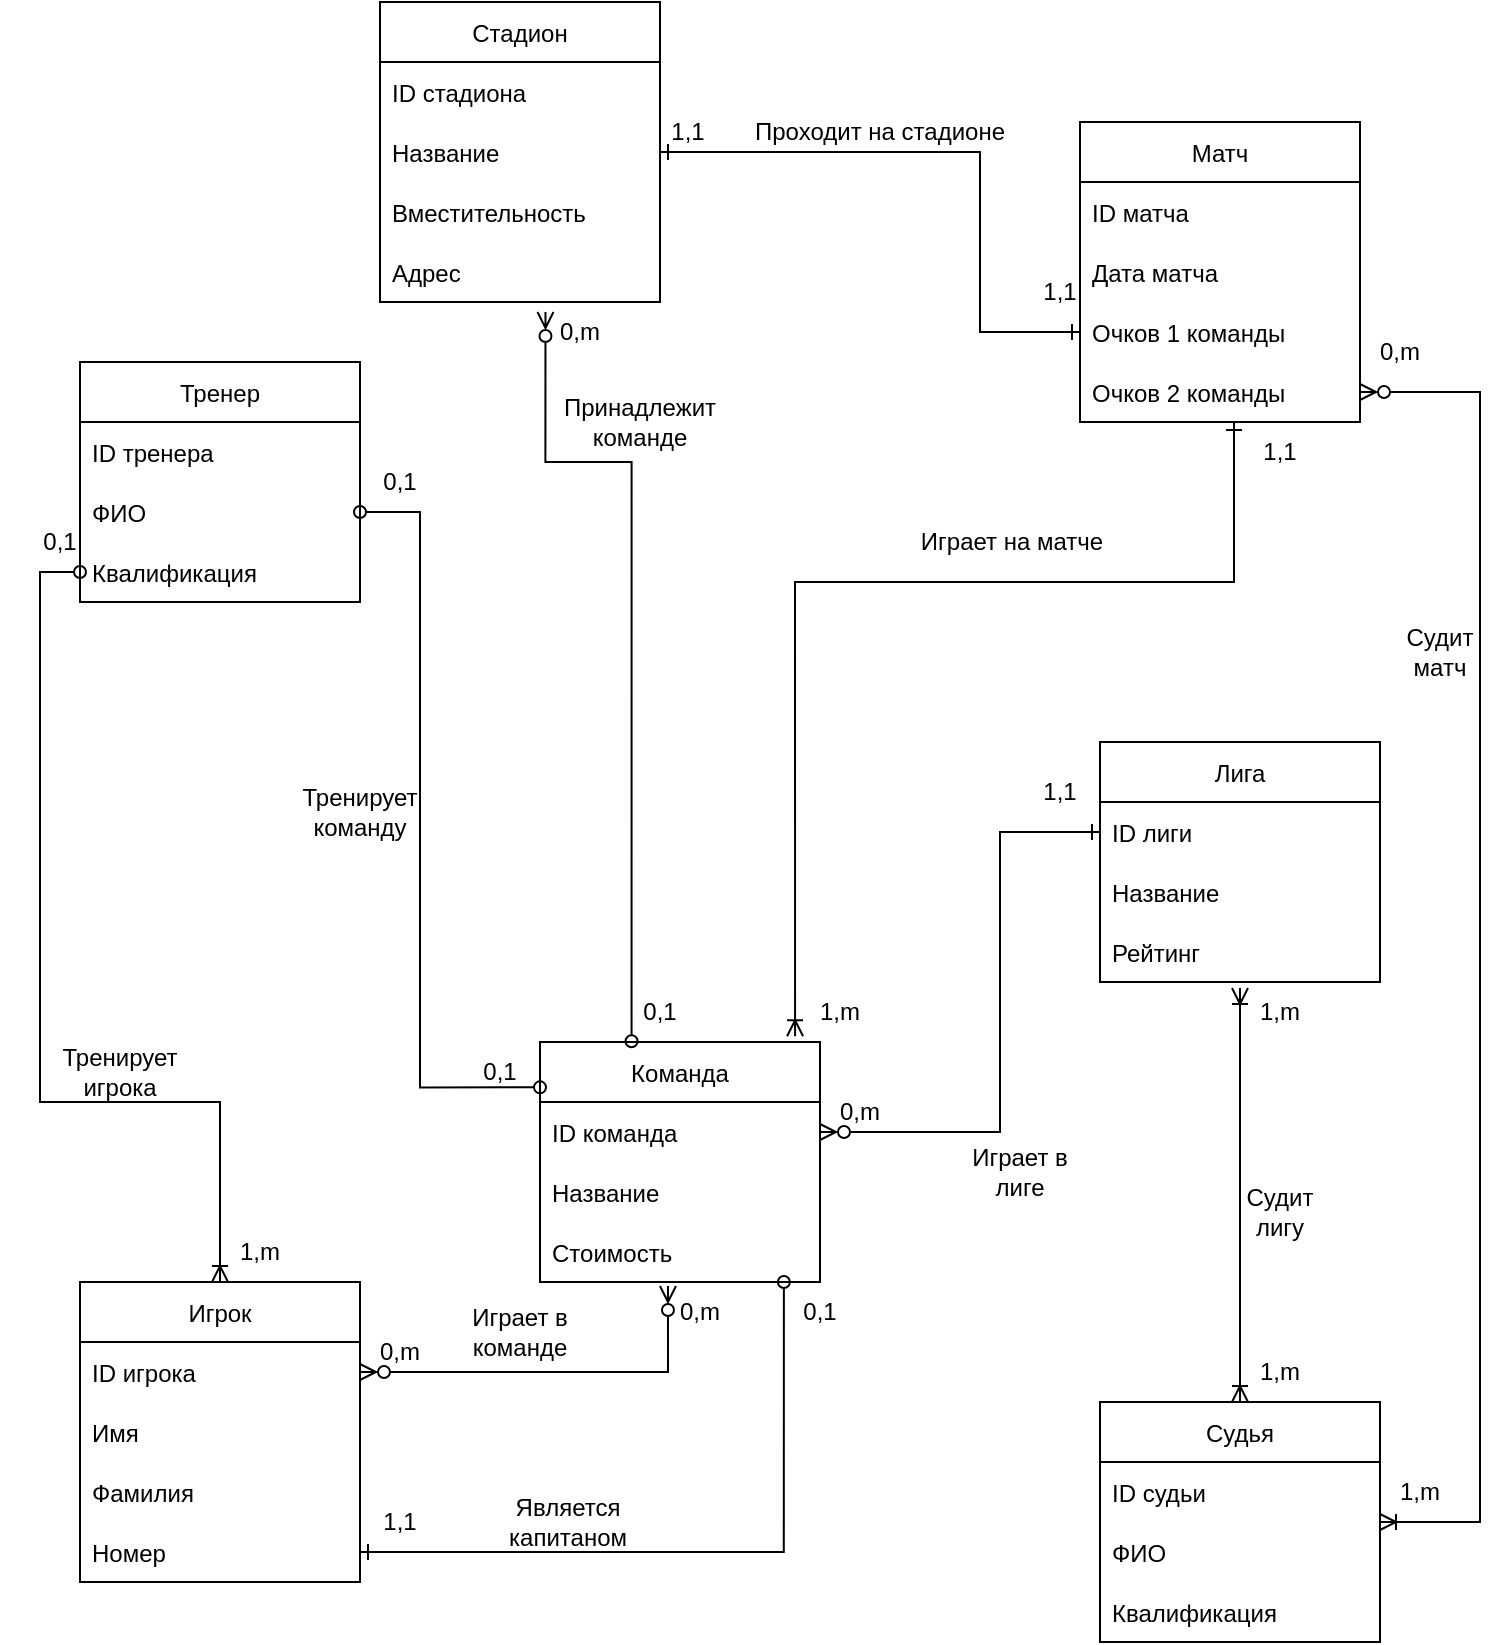 <mxfile version="15.9.1" type="github">
  <diagram id="3_YQKOACxYvt7XOfBBc9" name="Page-1">
    <mxGraphModel dx="1261" dy="819" grid="0" gridSize="10" guides="1" tooltips="1" connect="1" arrows="1" fold="1" page="1" pageScale="1" pageWidth="827" pageHeight="1169" math="0" shadow="0">
      <root>
        <mxCell id="0" />
        <mxCell id="1" parent="0" />
        <mxCell id="Mxb0vJzZVwyU6tV7pDCC-2" style="edgeStyle=orthogonalEdgeStyle;rounded=0;orthogonalLoop=1;jettySize=auto;html=1;startArrow=ERzeroToMany;startFill=0;endArrow=ERzeroToMany;endFill=0;exitX=1;exitY=0.5;exitDx=0;exitDy=0;entryX=0.457;entryY=1.067;entryDx=0;entryDy=0;entryPerimeter=0;" parent="1" source="ZcexI3kBWG93A0h3Vna6-2" edge="1" target="JJl4Hp-SLf-2lZsOKgYw-11">
          <mxGeometry relative="1" as="geometry">
            <mxPoint x="380" y="715" as="targetPoint" />
            <Array as="points">
              <mxPoint x="374" y="725" />
            </Array>
          </mxGeometry>
        </mxCell>
        <mxCell id="ZcexI3kBWG93A0h3Vna6-1" value="Игрок" style="swimlane;fontStyle=0;childLayout=stackLayout;horizontal=1;startSize=30;horizontalStack=0;resizeParent=1;resizeParentMax=0;resizeLast=0;collapsible=1;marginBottom=0;" parent="1" vertex="1">
          <mxGeometry x="80" y="680" width="140" height="150" as="geometry">
            <mxRectangle x="80" y="680" width="60" height="30" as="alternateBounds" />
          </mxGeometry>
        </mxCell>
        <mxCell id="ZcexI3kBWG93A0h3Vna6-2" value="ID игрока" style="text;strokeColor=none;fillColor=none;align=left;verticalAlign=middle;spacingLeft=4;spacingRight=4;overflow=hidden;points=[[0,0.5],[1,0.5]];portConstraint=eastwest;rotatable=0;" parent="ZcexI3kBWG93A0h3Vna6-1" vertex="1">
          <mxGeometry y="30" width="140" height="30" as="geometry" />
        </mxCell>
        <mxCell id="ZcexI3kBWG93A0h3Vna6-3" value="Имя" style="text;strokeColor=none;fillColor=none;align=left;verticalAlign=middle;spacingLeft=4;spacingRight=4;overflow=hidden;points=[[0,0.5],[1,0.5]];portConstraint=eastwest;rotatable=0;" parent="ZcexI3kBWG93A0h3Vna6-1" vertex="1">
          <mxGeometry y="60" width="140" height="30" as="geometry" />
        </mxCell>
        <mxCell id="ZcexI3kBWG93A0h3Vna6-4" value="Фамилия" style="text;strokeColor=none;fillColor=none;align=left;verticalAlign=middle;spacingLeft=4;spacingRight=4;overflow=hidden;points=[[0,0.5],[1,0.5]];portConstraint=eastwest;rotatable=0;" parent="ZcexI3kBWG93A0h3Vna6-1" vertex="1">
          <mxGeometry y="90" width="140" height="30" as="geometry" />
        </mxCell>
        <mxCell id="ZcexI3kBWG93A0h3Vna6-5" value="Номер" style="text;strokeColor=none;fillColor=none;align=left;verticalAlign=middle;spacingLeft=4;spacingRight=4;overflow=hidden;points=[[0,0.5],[1,0.5]];portConstraint=eastwest;rotatable=0;" parent="ZcexI3kBWG93A0h3Vna6-1" vertex="1">
          <mxGeometry y="120" width="140" height="30" as="geometry" />
        </mxCell>
        <mxCell id="ZcexI3kBWG93A0h3Vna6-7" value="Команда" style="swimlane;fontStyle=0;childLayout=stackLayout;horizontal=1;startSize=30;horizontalStack=0;resizeParent=1;resizeParentMax=0;resizeLast=0;collapsible=1;marginBottom=0;" parent="1" vertex="1">
          <mxGeometry x="310" y="560" width="140" height="120" as="geometry" />
        </mxCell>
        <mxCell id="ZcexI3kBWG93A0h3Vna6-8" value="ID команда" style="text;strokeColor=none;fillColor=none;align=left;verticalAlign=middle;spacingLeft=4;spacingRight=4;overflow=hidden;points=[[0,0.5],[1,0.5]];portConstraint=eastwest;rotatable=0;" parent="ZcexI3kBWG93A0h3Vna6-7" vertex="1">
          <mxGeometry y="30" width="140" height="30" as="geometry" />
        </mxCell>
        <mxCell id="ZcexI3kBWG93A0h3Vna6-9" value="Название" style="text;strokeColor=none;fillColor=none;align=left;verticalAlign=middle;spacingLeft=4;spacingRight=4;overflow=hidden;points=[[0,0.5],[1,0.5]];portConstraint=eastwest;rotatable=0;" parent="ZcexI3kBWG93A0h3Vna6-7" vertex="1">
          <mxGeometry y="60" width="140" height="30" as="geometry" />
        </mxCell>
        <mxCell id="JJl4Hp-SLf-2lZsOKgYw-11" value="Стоимость" style="text;strokeColor=none;fillColor=none;align=left;verticalAlign=middle;spacingLeft=4;spacingRight=4;overflow=hidden;points=[[0,0.5],[1,0.5]];portConstraint=eastwest;rotatable=0;" vertex="1" parent="ZcexI3kBWG93A0h3Vna6-7">
          <mxGeometry y="90" width="140" height="30" as="geometry" />
        </mxCell>
        <mxCell id="ZcexI3kBWG93A0h3Vna6-11" value="Лига" style="swimlane;fontStyle=0;childLayout=stackLayout;horizontal=1;startSize=30;horizontalStack=0;resizeParent=1;resizeParentMax=0;resizeLast=0;collapsible=1;marginBottom=0;" parent="1" vertex="1">
          <mxGeometry x="590" y="410" width="140" height="120" as="geometry" />
        </mxCell>
        <mxCell id="ZcexI3kBWG93A0h3Vna6-12" value="ID лиги" style="text;strokeColor=none;fillColor=none;align=left;verticalAlign=middle;spacingLeft=4;spacingRight=4;overflow=hidden;points=[[0,0.5],[1,0.5]];portConstraint=eastwest;rotatable=0;" parent="ZcexI3kBWG93A0h3Vna6-11" vertex="1">
          <mxGeometry y="30" width="140" height="30" as="geometry" />
        </mxCell>
        <mxCell id="ZcexI3kBWG93A0h3Vna6-13" value="Название" style="text;strokeColor=none;fillColor=none;align=left;verticalAlign=middle;spacingLeft=4;spacingRight=4;overflow=hidden;points=[[0,0.5],[1,0.5]];portConstraint=eastwest;rotatable=0;" parent="ZcexI3kBWG93A0h3Vna6-11" vertex="1">
          <mxGeometry y="60" width="140" height="30" as="geometry" />
        </mxCell>
        <mxCell id="ZcexI3kBWG93A0h3Vna6-14" value="Рейтинг" style="text;strokeColor=none;fillColor=none;align=left;verticalAlign=middle;spacingLeft=4;spacingRight=4;overflow=hidden;points=[[0,0.5],[1,0.5]];portConstraint=eastwest;rotatable=0;" parent="ZcexI3kBWG93A0h3Vna6-11" vertex="1">
          <mxGeometry y="90" width="140" height="30" as="geometry" />
        </mxCell>
        <mxCell id="ZcexI3kBWG93A0h3Vna6-15" value="Матч" style="swimlane;fontStyle=0;childLayout=stackLayout;horizontal=1;startSize=30;horizontalStack=0;resizeParent=1;resizeParentMax=0;resizeLast=0;collapsible=1;marginBottom=0;" parent="1" vertex="1">
          <mxGeometry x="580" y="100" width="140" height="150" as="geometry" />
        </mxCell>
        <mxCell id="ZcexI3kBWG93A0h3Vna6-19" value="ID матча" style="text;strokeColor=none;fillColor=none;align=left;verticalAlign=middle;spacingLeft=4;spacingRight=4;overflow=hidden;points=[[0,0.5],[1,0.5]];portConstraint=eastwest;rotatable=0;" parent="ZcexI3kBWG93A0h3Vna6-15" vertex="1">
          <mxGeometry y="30" width="140" height="30" as="geometry" />
        </mxCell>
        <mxCell id="JJl4Hp-SLf-2lZsOKgYw-31" value="Дата матча" style="text;strokeColor=none;fillColor=none;align=left;verticalAlign=middle;spacingLeft=4;spacingRight=4;overflow=hidden;points=[[0,0.5],[1,0.5]];portConstraint=eastwest;rotatable=0;" vertex="1" parent="ZcexI3kBWG93A0h3Vna6-15">
          <mxGeometry y="60" width="140" height="30" as="geometry" />
        </mxCell>
        <mxCell id="Mxb0vJzZVwyU6tV7pDCC-3" value="Очков 1 команды" style="text;strokeColor=none;fillColor=none;align=left;verticalAlign=middle;spacingLeft=4;spacingRight=4;overflow=hidden;points=[[0,0.5],[1,0.5]];portConstraint=eastwest;rotatable=0;" parent="ZcexI3kBWG93A0h3Vna6-15" vertex="1">
          <mxGeometry y="90" width="140" height="30" as="geometry" />
        </mxCell>
        <mxCell id="Mxb0vJzZVwyU6tV7pDCC-4" value="Очков 2 команды" style="text;strokeColor=none;fillColor=none;align=left;verticalAlign=middle;spacingLeft=4;spacingRight=4;overflow=hidden;points=[[0,0.5],[1,0.5]];portConstraint=eastwest;rotatable=0;" parent="ZcexI3kBWG93A0h3Vna6-15" vertex="1">
          <mxGeometry y="120" width="140" height="30" as="geometry" />
        </mxCell>
        <mxCell id="ZcexI3kBWG93A0h3Vna6-20" value="Стадион" style="swimlane;fontStyle=0;childLayout=stackLayout;horizontal=1;startSize=30;horizontalStack=0;resizeParent=1;resizeParentMax=0;resizeLast=0;collapsible=1;marginBottom=0;" parent="1" vertex="1">
          <mxGeometry x="230" y="40" width="140" height="150" as="geometry" />
        </mxCell>
        <mxCell id="ZcexI3kBWG93A0h3Vna6-21" value="ID стадиона" style="text;strokeColor=none;fillColor=none;align=left;verticalAlign=middle;spacingLeft=4;spacingRight=4;overflow=hidden;points=[[0,0.5],[1,0.5]];portConstraint=eastwest;rotatable=0;" parent="ZcexI3kBWG93A0h3Vna6-20" vertex="1">
          <mxGeometry y="30" width="140" height="30" as="geometry" />
        </mxCell>
        <mxCell id="ZcexI3kBWG93A0h3Vna6-22" value="Название" style="text;strokeColor=none;fillColor=none;align=left;verticalAlign=middle;spacingLeft=4;spacingRight=4;overflow=hidden;points=[[0,0.5],[1,0.5]];portConstraint=eastwest;rotatable=0;" parent="ZcexI3kBWG93A0h3Vna6-20" vertex="1">
          <mxGeometry y="60" width="140" height="30" as="geometry" />
        </mxCell>
        <mxCell id="ZcexI3kBWG93A0h3Vna6-23" value="Вместительность" style="text;strokeColor=none;fillColor=none;align=left;verticalAlign=middle;spacingLeft=4;spacingRight=4;overflow=hidden;points=[[0,0.5],[1,0.5]];portConstraint=eastwest;rotatable=0;" parent="ZcexI3kBWG93A0h3Vna6-20" vertex="1">
          <mxGeometry y="90" width="140" height="30" as="geometry" />
        </mxCell>
        <mxCell id="Mxb0vJzZVwyU6tV7pDCC-6" value="Адрес" style="text;strokeColor=none;fillColor=none;align=left;verticalAlign=middle;spacingLeft=4;spacingRight=4;overflow=hidden;points=[[0,0.5],[1,0.5]];portConstraint=eastwest;rotatable=0;" parent="ZcexI3kBWG93A0h3Vna6-20" vertex="1">
          <mxGeometry y="120" width="140" height="30" as="geometry" />
        </mxCell>
        <mxCell id="Mxb0vJzZVwyU6tV7pDCC-1" style="edgeStyle=orthogonalEdgeStyle;rounded=0;orthogonalLoop=1;jettySize=auto;html=1;entryX=0;entryY=0.5;entryDx=0;entryDy=0;startArrow=ERzeroToMany;startFill=0;endArrow=ERone;endFill=0;" parent="1" source="ZcexI3kBWG93A0h3Vna6-8" target="ZcexI3kBWG93A0h3Vna6-12" edge="1">
          <mxGeometry relative="1" as="geometry">
            <Array as="points">
              <mxPoint x="540" y="605" />
              <mxPoint x="540" y="455" />
            </Array>
          </mxGeometry>
        </mxCell>
        <mxCell id="Mxb0vJzZVwyU6tV7pDCC-5" style="edgeStyle=orthogonalEdgeStyle;rounded=0;orthogonalLoop=1;jettySize=auto;html=1;startArrow=ERoneToMany;startFill=0;endArrow=ERone;endFill=0;exitX=0.911;exitY=-0.024;exitDx=0;exitDy=0;exitPerimeter=0;entryX=0.55;entryY=1;entryDx=0;entryDy=0;entryPerimeter=0;" parent="1" source="ZcexI3kBWG93A0h3Vna6-7" target="Mxb0vJzZVwyU6tV7pDCC-4" edge="1">
          <mxGeometry relative="1" as="geometry">
            <mxPoint x="460" y="290" as="sourcePoint" />
            <mxPoint x="686" y="160" as="targetPoint" />
            <Array as="points">
              <mxPoint x="438" y="330" />
              <mxPoint x="657" y="330" />
            </Array>
          </mxGeometry>
        </mxCell>
        <mxCell id="Mxb0vJzZVwyU6tV7pDCC-7" style="edgeStyle=orthogonalEdgeStyle;rounded=0;orthogonalLoop=1;jettySize=auto;html=1;startArrow=ERone;startFill=0;endArrow=ERone;endFill=0;" parent="1" source="ZcexI3kBWG93A0h3Vna6-22" target="Mxb0vJzZVwyU6tV7pDCC-3" edge="1">
          <mxGeometry relative="1" as="geometry">
            <Array as="points">
              <mxPoint x="530" y="115" />
              <mxPoint x="530" y="205" />
            </Array>
          </mxGeometry>
        </mxCell>
        <mxCell id="Mxb0vJzZVwyU6tV7pDCC-8" style="edgeStyle=orthogonalEdgeStyle;rounded=0;orthogonalLoop=1;jettySize=auto;html=1;startArrow=ERzeroToMany;startFill=0;endArrow=oval;endFill=0;entryX=0.327;entryY=-0.003;entryDx=0;entryDy=0;entryPerimeter=0;exitX=0.591;exitY=1.167;exitDx=0;exitDy=0;exitPerimeter=0;" parent="1" source="Mxb0vJzZVwyU6tV7pDCC-6" target="ZcexI3kBWG93A0h3Vna6-7" edge="1">
          <mxGeometry relative="1" as="geometry">
            <mxPoint x="433" y="290" as="targetPoint" />
            <Array as="points">
              <mxPoint x="313" y="270" />
              <mxPoint x="356" y="270" />
            </Array>
            <mxPoint x="330" y="220" as="sourcePoint" />
          </mxGeometry>
        </mxCell>
        <mxCell id="Mxb0vJzZVwyU6tV7pDCC-13" style="edgeStyle=orthogonalEdgeStyle;rounded=0;orthogonalLoop=1;jettySize=auto;html=1;startArrow=oval;startFill=0;endArrow=ERoneToMany;endFill=0;entryX=0.5;entryY=0;entryDx=0;entryDy=0;" parent="1" source="Mxb0vJzZVwyU6tV7pDCC-12" target="ZcexI3kBWG93A0h3Vna6-1" edge="1">
          <mxGeometry relative="1" as="geometry">
            <mxPoint x="130" y="670" as="targetPoint" />
            <mxPoint x="150" y="360" as="sourcePoint" />
            <Array as="points">
              <mxPoint x="60" y="325" />
              <mxPoint x="60" y="590" />
              <mxPoint x="150" y="590" />
            </Array>
          </mxGeometry>
        </mxCell>
        <mxCell id="Mxb0vJzZVwyU6tV7pDCC-9" value="Тренер" style="swimlane;fontStyle=0;childLayout=stackLayout;horizontal=1;startSize=30;horizontalStack=0;resizeParent=1;resizeParentMax=0;resizeLast=0;collapsible=1;marginBottom=0;" parent="1" vertex="1">
          <mxGeometry x="80" y="220" width="140" height="120" as="geometry" />
        </mxCell>
        <mxCell id="Mxb0vJzZVwyU6tV7pDCC-10" value="ID тренера" style="text;strokeColor=none;fillColor=none;align=left;verticalAlign=middle;spacingLeft=4;spacingRight=4;overflow=hidden;points=[[0,0.5],[1,0.5]];portConstraint=eastwest;rotatable=0;" parent="Mxb0vJzZVwyU6tV7pDCC-9" vertex="1">
          <mxGeometry y="30" width="140" height="30" as="geometry" />
        </mxCell>
        <mxCell id="Mxb0vJzZVwyU6tV7pDCC-11" value="ФИО" style="text;strokeColor=none;fillColor=none;align=left;verticalAlign=middle;spacingLeft=4;spacingRight=4;overflow=hidden;points=[[0,0.5],[1,0.5]];portConstraint=eastwest;rotatable=0;" parent="Mxb0vJzZVwyU6tV7pDCC-9" vertex="1">
          <mxGeometry y="60" width="140" height="30" as="geometry" />
        </mxCell>
        <mxCell id="Mxb0vJzZVwyU6tV7pDCC-12" value="Квалификация" style="text;strokeColor=none;fillColor=none;align=left;verticalAlign=middle;spacingLeft=4;spacingRight=4;overflow=hidden;points=[[0,0.5],[1,0.5]];portConstraint=eastwest;rotatable=0;" parent="Mxb0vJzZVwyU6tV7pDCC-9" vertex="1">
          <mxGeometry y="90" width="140" height="30" as="geometry" />
        </mxCell>
        <mxCell id="JJl4Hp-SLf-2lZsOKgYw-6" style="edgeStyle=orthogonalEdgeStyle;rounded=0;orthogonalLoop=1;jettySize=auto;html=1;startArrow=ERoneToMany;startFill=0;endArrow=ERoneToMany;endFill=0;" edge="1" parent="1">
          <mxGeometry relative="1" as="geometry">
            <mxPoint x="660" y="740" as="sourcePoint" />
            <mxPoint x="660" y="533" as="targetPoint" />
            <Array as="points">
              <mxPoint x="660" y="533" />
            </Array>
          </mxGeometry>
        </mxCell>
        <mxCell id="JJl4Hp-SLf-2lZsOKgYw-8" style="edgeStyle=orthogonalEdgeStyle;rounded=0;orthogonalLoop=1;jettySize=auto;html=1;entryX=1;entryY=0.5;entryDx=0;entryDy=0;startArrow=ERoneToMany;startFill=0;endArrow=ERzeroToMany;endFill=0;" edge="1" parent="1" source="JJl4Hp-SLf-2lZsOKgYw-1" target="Mxb0vJzZVwyU6tV7pDCC-4">
          <mxGeometry relative="1" as="geometry">
            <mxPoint x="750" y="150" as="targetPoint" />
            <Array as="points">
              <mxPoint x="780" y="800" />
              <mxPoint x="780" y="235" />
            </Array>
          </mxGeometry>
        </mxCell>
        <mxCell id="JJl4Hp-SLf-2lZsOKgYw-1" value="Судья" style="swimlane;fontStyle=0;childLayout=stackLayout;horizontal=1;startSize=30;horizontalStack=0;resizeParent=1;resizeParentMax=0;resizeLast=0;collapsible=1;marginBottom=0;" vertex="1" parent="1">
          <mxGeometry x="590" y="740" width="140" height="120" as="geometry" />
        </mxCell>
        <mxCell id="JJl4Hp-SLf-2lZsOKgYw-2" value="ID судьи" style="text;strokeColor=none;fillColor=none;align=left;verticalAlign=middle;spacingLeft=4;spacingRight=4;overflow=hidden;points=[[0,0.5],[1,0.5]];portConstraint=eastwest;rotatable=0;" vertex="1" parent="JJl4Hp-SLf-2lZsOKgYw-1">
          <mxGeometry y="30" width="140" height="30" as="geometry" />
        </mxCell>
        <mxCell id="JJl4Hp-SLf-2lZsOKgYw-3" value="ФИО" style="text;strokeColor=none;fillColor=none;align=left;verticalAlign=middle;spacingLeft=4;spacingRight=4;overflow=hidden;points=[[0,0.5],[1,0.5]];portConstraint=eastwest;rotatable=0;" vertex="1" parent="JJl4Hp-SLf-2lZsOKgYw-1">
          <mxGeometry y="60" width="140" height="30" as="geometry" />
        </mxCell>
        <mxCell id="JJl4Hp-SLf-2lZsOKgYw-4" value="Квалификация" style="text;strokeColor=none;fillColor=none;align=left;verticalAlign=middle;spacingLeft=4;spacingRight=4;overflow=hidden;points=[[0,0.5],[1,0.5]];portConstraint=eastwest;rotatable=0;" vertex="1" parent="JJl4Hp-SLf-2lZsOKgYw-1">
          <mxGeometry y="90" width="140" height="30" as="geometry" />
        </mxCell>
        <mxCell id="JJl4Hp-SLf-2lZsOKgYw-9" style="edgeStyle=orthogonalEdgeStyle;rounded=0;orthogonalLoop=1;jettySize=auto;html=1;entryX=0.871;entryY=1;entryDx=0;entryDy=0;startArrow=ERone;startFill=0;endArrow=oval;endFill=0;entryPerimeter=0;exitX=1;exitY=0.5;exitDx=0;exitDy=0;" edge="1" parent="1" source="ZcexI3kBWG93A0h3Vna6-5" target="JJl4Hp-SLf-2lZsOKgYw-11">
          <mxGeometry relative="1" as="geometry">
            <Array as="points">
              <mxPoint x="432" y="815" />
            </Array>
          </mxGeometry>
        </mxCell>
        <mxCell id="JJl4Hp-SLf-2lZsOKgYw-10" style="edgeStyle=orthogonalEdgeStyle;rounded=0;orthogonalLoop=1;jettySize=auto;html=1;entryX=0;entryY=0.189;entryDx=0;entryDy=0;entryPerimeter=0;startArrow=oval;startFill=0;endArrow=oval;endFill=0;" edge="1" parent="1" source="Mxb0vJzZVwyU6tV7pDCC-11" target="ZcexI3kBWG93A0h3Vna6-7">
          <mxGeometry relative="1" as="geometry">
            <Array as="points">
              <mxPoint x="250" y="295" />
              <mxPoint x="250" y="583" />
            </Array>
          </mxGeometry>
        </mxCell>
        <mxCell id="JJl4Hp-SLf-2lZsOKgYw-13" value="0,1" style="text;html=1;strokeColor=none;fillColor=none;align=center;verticalAlign=middle;whiteSpace=wrap;rounded=0;" vertex="1" parent="1">
          <mxGeometry x="210" y="265" width="60" height="30" as="geometry" />
        </mxCell>
        <mxCell id="JJl4Hp-SLf-2lZsOKgYw-14" value="0,1" style="text;html=1;strokeColor=none;fillColor=none;align=center;verticalAlign=middle;whiteSpace=wrap;rounded=0;" vertex="1" parent="1">
          <mxGeometry x="420" y="680" width="60" height="30" as="geometry" />
        </mxCell>
        <mxCell id="JJl4Hp-SLf-2lZsOKgYw-15" value="0,1" style="text;html=1;strokeColor=none;fillColor=none;align=center;verticalAlign=middle;whiteSpace=wrap;rounded=0;" vertex="1" parent="1">
          <mxGeometry x="260" y="560" width="60" height="30" as="geometry" />
        </mxCell>
        <mxCell id="JJl4Hp-SLf-2lZsOKgYw-17" value="0,1" style="text;html=1;strokeColor=none;fillColor=none;align=center;verticalAlign=middle;whiteSpace=wrap;rounded=0;" vertex="1" parent="1">
          <mxGeometry x="40" y="295" width="60" height="30" as="geometry" />
        </mxCell>
        <mxCell id="JJl4Hp-SLf-2lZsOKgYw-18" value="0,m" style="text;html=1;strokeColor=none;fillColor=none;align=center;verticalAlign=middle;whiteSpace=wrap;rounded=0;" vertex="1" parent="1">
          <mxGeometry x="440" y="580" width="60" height="30" as="geometry" />
        </mxCell>
        <mxCell id="JJl4Hp-SLf-2lZsOKgYw-19" value="0,m" style="text;html=1;strokeColor=none;fillColor=none;align=center;verticalAlign=middle;whiteSpace=wrap;rounded=0;" vertex="1" parent="1">
          <mxGeometry x="360" y="680" width="60" height="30" as="geometry" />
        </mxCell>
        <mxCell id="JJl4Hp-SLf-2lZsOKgYw-20" value="0,m" style="text;html=1;strokeColor=none;fillColor=none;align=center;verticalAlign=middle;whiteSpace=wrap;rounded=0;" vertex="1" parent="1">
          <mxGeometry x="210" y="700" width="60" height="30" as="geometry" />
        </mxCell>
        <mxCell id="JJl4Hp-SLf-2lZsOKgYw-21" value="0,m" style="text;html=1;strokeColor=none;fillColor=none;align=center;verticalAlign=middle;whiteSpace=wrap;rounded=0;" vertex="1" parent="1">
          <mxGeometry x="300" y="190" width="60" height="30" as="geometry" />
        </mxCell>
        <mxCell id="JJl4Hp-SLf-2lZsOKgYw-22" value="0,m" style="text;html=1;strokeColor=none;fillColor=none;align=center;verticalAlign=middle;whiteSpace=wrap;rounded=0;" vertex="1" parent="1">
          <mxGeometry x="710" y="200" width="60" height="30" as="geometry" />
        </mxCell>
        <mxCell id="JJl4Hp-SLf-2lZsOKgYw-23" value="0,1" style="text;html=1;strokeColor=none;fillColor=none;align=center;verticalAlign=middle;whiteSpace=wrap;rounded=0;" vertex="1" parent="1">
          <mxGeometry x="340" y="530" width="60" height="30" as="geometry" />
        </mxCell>
        <mxCell id="JJl4Hp-SLf-2lZsOKgYw-24" value="1,1" style="text;html=1;strokeColor=none;fillColor=none;align=center;verticalAlign=middle;whiteSpace=wrap;rounded=0;" vertex="1" parent="1">
          <mxGeometry x="354" y="90" width="60" height="30" as="geometry" />
        </mxCell>
        <mxCell id="JJl4Hp-SLf-2lZsOKgYw-26" value="1,1" style="text;html=1;strokeColor=none;fillColor=none;align=center;verticalAlign=middle;whiteSpace=wrap;rounded=0;" vertex="1" parent="1">
          <mxGeometry x="540" y="170" width="60" height="30" as="geometry" />
        </mxCell>
        <mxCell id="JJl4Hp-SLf-2lZsOKgYw-27" value="1,1" style="text;html=1;strokeColor=none;fillColor=none;align=center;verticalAlign=middle;whiteSpace=wrap;rounded=0;" vertex="1" parent="1">
          <mxGeometry x="210" y="785" width="60" height="30" as="geometry" />
        </mxCell>
        <mxCell id="JJl4Hp-SLf-2lZsOKgYw-28" value="1,1" style="text;html=1;strokeColor=none;fillColor=none;align=center;verticalAlign=middle;whiteSpace=wrap;rounded=0;" vertex="1" parent="1">
          <mxGeometry x="650" y="250" width="60" height="30" as="geometry" />
        </mxCell>
        <mxCell id="JJl4Hp-SLf-2lZsOKgYw-29" value="1,1" style="text;html=1;strokeColor=none;fillColor=none;align=center;verticalAlign=middle;whiteSpace=wrap;rounded=0;" vertex="1" parent="1">
          <mxGeometry x="540" y="420" width="60" height="30" as="geometry" />
        </mxCell>
        <mxCell id="JJl4Hp-SLf-2lZsOKgYw-32" value="1,m" style="text;html=1;strokeColor=none;fillColor=none;align=center;verticalAlign=middle;whiteSpace=wrap;rounded=0;" vertex="1" parent="1">
          <mxGeometry x="140" y="650" width="60" height="30" as="geometry" />
        </mxCell>
        <mxCell id="JJl4Hp-SLf-2lZsOKgYw-33" value="1,m" style="text;html=1;strokeColor=none;fillColor=none;align=center;verticalAlign=middle;whiteSpace=wrap;rounded=0;" vertex="1" parent="1">
          <mxGeometry x="430" y="530" width="60" height="30" as="geometry" />
        </mxCell>
        <mxCell id="JJl4Hp-SLf-2lZsOKgYw-34" value="1,m" style="text;html=1;strokeColor=none;fillColor=none;align=center;verticalAlign=middle;whiteSpace=wrap;rounded=0;" vertex="1" parent="1">
          <mxGeometry x="650" y="530" width="60" height="30" as="geometry" />
        </mxCell>
        <mxCell id="JJl4Hp-SLf-2lZsOKgYw-35" value="1,m" style="text;html=1;strokeColor=none;fillColor=none;align=center;verticalAlign=middle;whiteSpace=wrap;rounded=0;" vertex="1" parent="1">
          <mxGeometry x="650" y="710" width="60" height="30" as="geometry" />
        </mxCell>
        <mxCell id="JJl4Hp-SLf-2lZsOKgYw-36" value="1,m" style="text;html=1;strokeColor=none;fillColor=none;align=center;verticalAlign=middle;whiteSpace=wrap;rounded=0;" vertex="1" parent="1">
          <mxGeometry x="720" y="770" width="60" height="30" as="geometry" />
        </mxCell>
        <mxCell id="JJl4Hp-SLf-2lZsOKgYw-37" value="Тренирует игрока" style="text;html=1;strokeColor=none;fillColor=none;align=center;verticalAlign=middle;whiteSpace=wrap;rounded=0;" vertex="1" parent="1">
          <mxGeometry x="70" y="560" width="60" height="30" as="geometry" />
        </mxCell>
        <mxCell id="JJl4Hp-SLf-2lZsOKgYw-38" value="Тренирует команду" style="text;html=1;strokeColor=none;fillColor=none;align=center;verticalAlign=middle;whiteSpace=wrap;rounded=0;" vertex="1" parent="1">
          <mxGeometry x="190" y="430" width="60" height="30" as="geometry" />
        </mxCell>
        <mxCell id="JJl4Hp-SLf-2lZsOKgYw-39" value="Играет в команде" style="text;html=1;strokeColor=none;fillColor=none;align=center;verticalAlign=middle;whiteSpace=wrap;rounded=0;" vertex="1" parent="1">
          <mxGeometry x="270" y="690" width="60" height="30" as="geometry" />
        </mxCell>
        <mxCell id="JJl4Hp-SLf-2lZsOKgYw-40" value="Является капитаном" style="text;html=1;strokeColor=none;fillColor=none;align=center;verticalAlign=middle;whiteSpace=wrap;rounded=0;" vertex="1" parent="1">
          <mxGeometry x="294" y="785" width="60" height="30" as="geometry" />
        </mxCell>
        <mxCell id="JJl4Hp-SLf-2lZsOKgYw-41" value="Судит лигу" style="text;html=1;strokeColor=none;fillColor=none;align=center;verticalAlign=middle;whiteSpace=wrap;rounded=0;" vertex="1" parent="1">
          <mxGeometry x="650" y="630" width="60" height="30" as="geometry" />
        </mxCell>
        <mxCell id="JJl4Hp-SLf-2lZsOKgYw-42" value="Судит матч" style="text;html=1;strokeColor=none;fillColor=none;align=center;verticalAlign=middle;whiteSpace=wrap;rounded=0;" vertex="1" parent="1">
          <mxGeometry x="730" y="350" width="60" height="30" as="geometry" />
        </mxCell>
        <mxCell id="JJl4Hp-SLf-2lZsOKgYw-43" value="Принадлежит команде" style="text;html=1;strokeColor=none;fillColor=none;align=center;verticalAlign=middle;whiteSpace=wrap;rounded=0;" vertex="1" parent="1">
          <mxGeometry x="330" y="235" width="60" height="30" as="geometry" />
        </mxCell>
        <mxCell id="JJl4Hp-SLf-2lZsOKgYw-44" value="Играет на матче" style="text;html=1;strokeColor=none;fillColor=none;align=center;verticalAlign=middle;whiteSpace=wrap;rounded=0;" vertex="1" parent="1">
          <mxGeometry x="441" y="295" width="210" height="30" as="geometry" />
        </mxCell>
        <mxCell id="JJl4Hp-SLf-2lZsOKgYw-45" value="Проходит на стадионе" style="text;html=1;strokeColor=none;fillColor=none;align=center;verticalAlign=middle;whiteSpace=wrap;rounded=0;" vertex="1" parent="1">
          <mxGeometry x="400" y="90" width="160" height="30" as="geometry" />
        </mxCell>
        <mxCell id="JJl4Hp-SLf-2lZsOKgYw-46" value="Играет в лиге" style="text;html=1;strokeColor=none;fillColor=none;align=center;verticalAlign=middle;whiteSpace=wrap;rounded=0;" vertex="1" parent="1">
          <mxGeometry x="520" y="610" width="60" height="30" as="geometry" />
        </mxCell>
      </root>
    </mxGraphModel>
  </diagram>
</mxfile>
